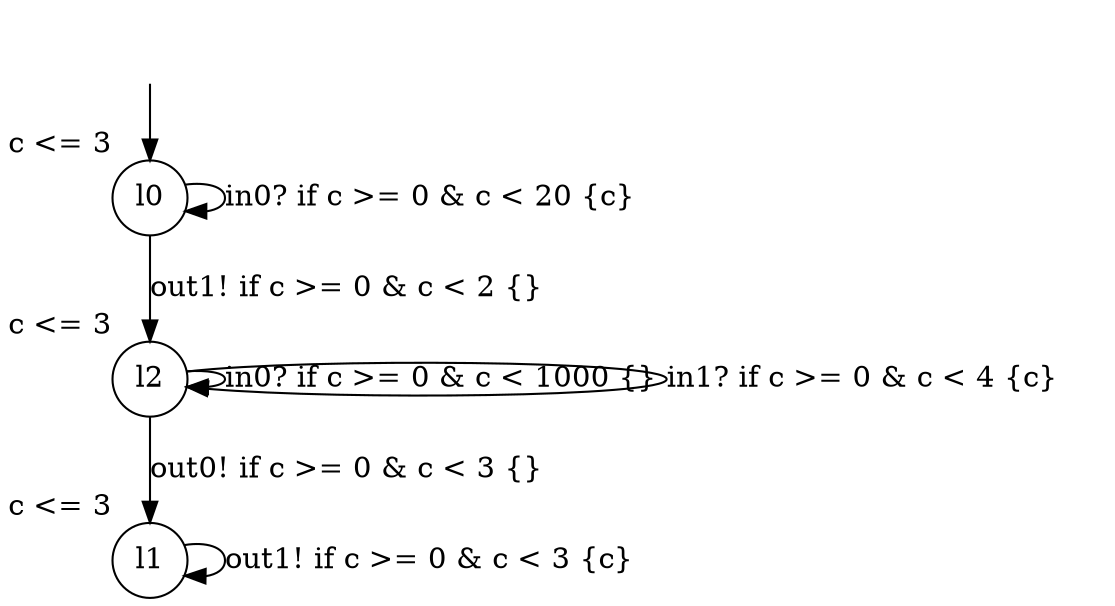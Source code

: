 digraph g {
__start0 [label="" shape="none"];
l0 [shape="circle" margin=0 label="l0", xlabel="c <= 3"];
l1 [shape="circle" margin=0 label="l1", xlabel="c <= 3"];
l2 [shape="circle" margin=0 label="l2", xlabel="c <= 3"];
l0 -> l0 [label="in0? if c >= 0 & c < 20 {c} "];
l0 -> l2 [label="out1! if c >= 0 & c < 2 {} "];
l1 -> l1 [label="out1! if c >= 0 & c < 3 {c} "];
l2 -> l2 [label="in0? if c >= 0 & c < 1000 {} "];
l2 -> l2 [label="in1? if c >= 0 & c < 4 {c} "];
l2 -> l1 [label="out0! if c >= 0 & c < 3 {} "];
__start0 -> l0;
}
